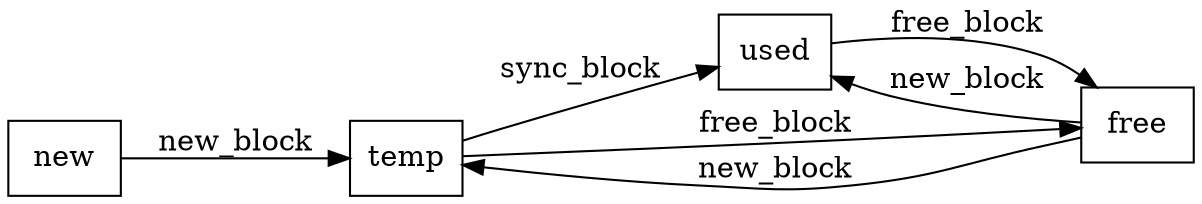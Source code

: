 digraph BlockStatus {
    rankdir = LR;
    node [shape = rectangle];
    new  -> temp [label="new_block"];
    temp -> used [label="sync_block"];
    temp -> free [label="free_block"];
    used -> free [label="free_block"];
    free -> used [label="new_block"];
    free -> temp [label="new_block"];
}
